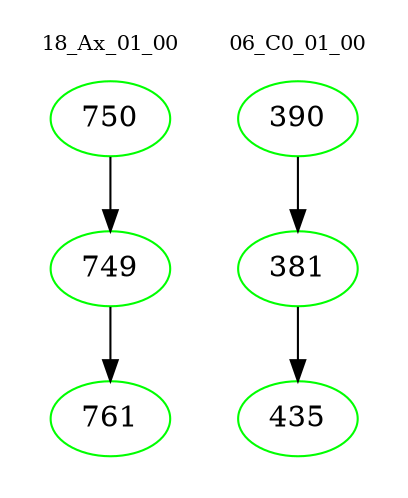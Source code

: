 digraph{
subgraph cluster_0 {
color = white
label = "18_Ax_01_00";
fontsize=10;
T0_750 [label="750", color="green"]
T0_750 -> T0_749 [color="black"]
T0_749 [label="749", color="green"]
T0_749 -> T0_761 [color="black"]
T0_761 [label="761", color="green"]
}
subgraph cluster_1 {
color = white
label = "06_C0_01_00";
fontsize=10;
T1_390 [label="390", color="green"]
T1_390 -> T1_381 [color="black"]
T1_381 [label="381", color="green"]
T1_381 -> T1_435 [color="black"]
T1_435 [label="435", color="green"]
}
}
